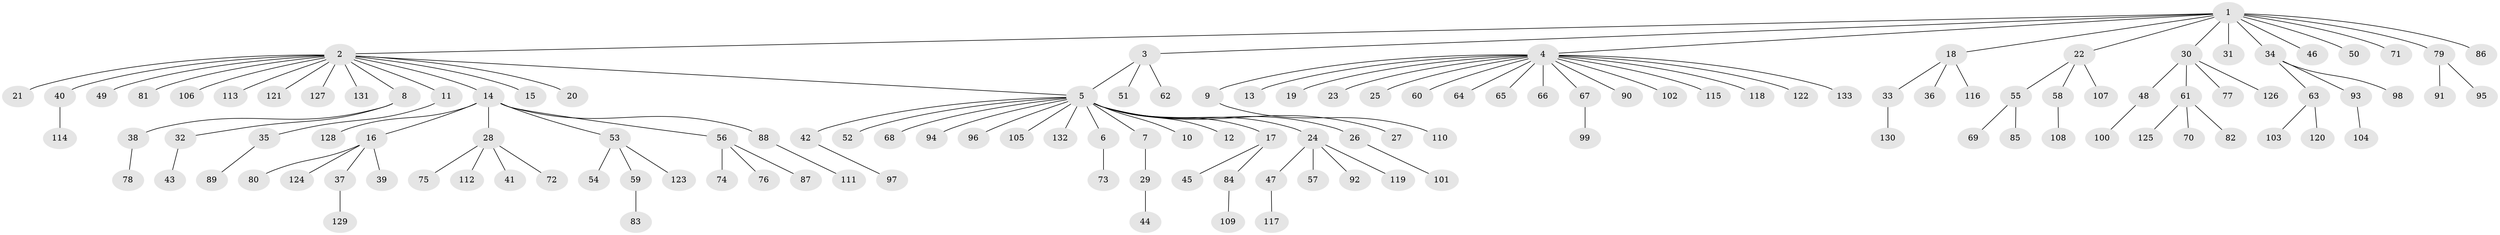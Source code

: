 // Generated by graph-tools (version 1.1) at 2025/01/03/09/25 03:01:47]
// undirected, 133 vertices, 133 edges
graph export_dot {
graph [start="1"]
  node [color=gray90,style=filled];
  1;
  2;
  3;
  4;
  5;
  6;
  7;
  8;
  9;
  10;
  11;
  12;
  13;
  14;
  15;
  16;
  17;
  18;
  19;
  20;
  21;
  22;
  23;
  24;
  25;
  26;
  27;
  28;
  29;
  30;
  31;
  32;
  33;
  34;
  35;
  36;
  37;
  38;
  39;
  40;
  41;
  42;
  43;
  44;
  45;
  46;
  47;
  48;
  49;
  50;
  51;
  52;
  53;
  54;
  55;
  56;
  57;
  58;
  59;
  60;
  61;
  62;
  63;
  64;
  65;
  66;
  67;
  68;
  69;
  70;
  71;
  72;
  73;
  74;
  75;
  76;
  77;
  78;
  79;
  80;
  81;
  82;
  83;
  84;
  85;
  86;
  87;
  88;
  89;
  90;
  91;
  92;
  93;
  94;
  95;
  96;
  97;
  98;
  99;
  100;
  101;
  102;
  103;
  104;
  105;
  106;
  107;
  108;
  109;
  110;
  111;
  112;
  113;
  114;
  115;
  116;
  117;
  118;
  119;
  120;
  121;
  122;
  123;
  124;
  125;
  126;
  127;
  128;
  129;
  130;
  131;
  132;
  133;
  1 -- 2;
  1 -- 3;
  1 -- 4;
  1 -- 18;
  1 -- 22;
  1 -- 30;
  1 -- 31;
  1 -- 34;
  1 -- 46;
  1 -- 50;
  1 -- 71;
  1 -- 79;
  1 -- 86;
  2 -- 5;
  2 -- 8;
  2 -- 11;
  2 -- 14;
  2 -- 15;
  2 -- 20;
  2 -- 21;
  2 -- 40;
  2 -- 49;
  2 -- 81;
  2 -- 106;
  2 -- 113;
  2 -- 121;
  2 -- 127;
  2 -- 131;
  3 -- 5;
  3 -- 51;
  3 -- 62;
  4 -- 9;
  4 -- 13;
  4 -- 19;
  4 -- 23;
  4 -- 25;
  4 -- 60;
  4 -- 64;
  4 -- 65;
  4 -- 66;
  4 -- 67;
  4 -- 90;
  4 -- 102;
  4 -- 115;
  4 -- 118;
  4 -- 122;
  4 -- 133;
  5 -- 6;
  5 -- 7;
  5 -- 10;
  5 -- 12;
  5 -- 17;
  5 -- 24;
  5 -- 26;
  5 -- 27;
  5 -- 42;
  5 -- 52;
  5 -- 68;
  5 -- 94;
  5 -- 96;
  5 -- 105;
  5 -- 132;
  6 -- 73;
  7 -- 29;
  8 -- 32;
  8 -- 38;
  9 -- 110;
  11 -- 35;
  14 -- 16;
  14 -- 28;
  14 -- 53;
  14 -- 56;
  14 -- 88;
  14 -- 128;
  16 -- 37;
  16 -- 39;
  16 -- 80;
  16 -- 124;
  17 -- 45;
  17 -- 84;
  18 -- 33;
  18 -- 36;
  18 -- 116;
  22 -- 55;
  22 -- 58;
  22 -- 107;
  24 -- 47;
  24 -- 57;
  24 -- 92;
  24 -- 119;
  26 -- 101;
  28 -- 41;
  28 -- 72;
  28 -- 75;
  28 -- 112;
  29 -- 44;
  30 -- 48;
  30 -- 61;
  30 -- 77;
  30 -- 126;
  32 -- 43;
  33 -- 130;
  34 -- 63;
  34 -- 93;
  34 -- 98;
  35 -- 89;
  37 -- 129;
  38 -- 78;
  40 -- 114;
  42 -- 97;
  47 -- 117;
  48 -- 100;
  53 -- 54;
  53 -- 59;
  53 -- 123;
  55 -- 69;
  55 -- 85;
  56 -- 74;
  56 -- 76;
  56 -- 87;
  58 -- 108;
  59 -- 83;
  61 -- 70;
  61 -- 82;
  61 -- 125;
  63 -- 103;
  63 -- 120;
  67 -- 99;
  79 -- 91;
  79 -- 95;
  84 -- 109;
  88 -- 111;
  93 -- 104;
}
